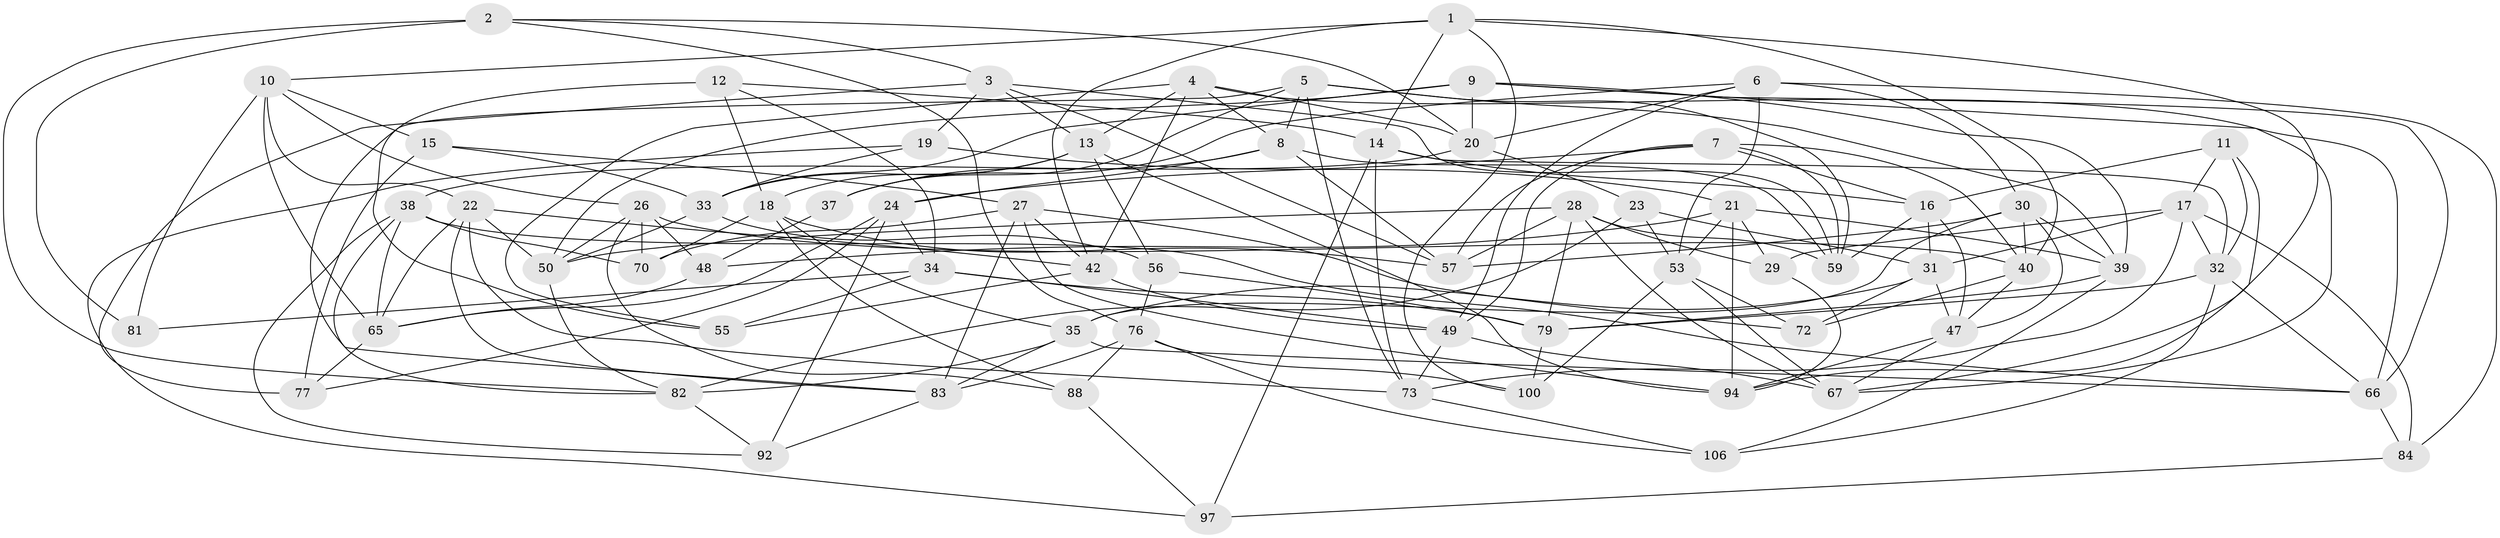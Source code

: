 // original degree distribution, {4: 1.0}
// Generated by graph-tools (version 1.1) at 2025/42/03/06/25 10:42:22]
// undirected, 67 vertices, 180 edges
graph export_dot {
graph [start="1"]
  node [color=gray90,style=filled];
  1 [super="+71"];
  2 [super="+43"];
  3 [super="+90"];
  4 [super="+52"];
  5 [super="+51"];
  6 [super="+60"];
  7 [super="+46"];
  8 [super="+87"];
  9 [super="+74"];
  10 [super="+36"];
  11;
  12;
  13 [super="+75"];
  14 [super="+104"];
  15;
  16 [super="+63"];
  17 [super="+44"];
  18 [super="+85"];
  19;
  20 [super="+45"];
  21 [super="+95"];
  22 [super="+25"];
  23;
  24 [super="+41"];
  26 [super="+102"];
  27 [super="+58"];
  28 [super="+64"];
  29;
  30 [super="+105"];
  31 [super="+61"];
  32 [super="+86"];
  33 [super="+69"];
  34 [super="+101"];
  35 [super="+111"];
  37;
  38 [super="+98"];
  39 [super="+113"];
  40 [super="+109"];
  42 [super="+108"];
  47 [super="+107"];
  48;
  49 [super="+54"];
  50 [super="+91"];
  53 [super="+68"];
  55;
  56;
  57 [super="+62"];
  59 [super="+89"];
  65 [super="+93"];
  66 [super="+78"];
  67 [super="+99"];
  70;
  72;
  73 [super="+112"];
  76 [super="+80"];
  77;
  79 [super="+103"];
  81;
  82 [super="+114"];
  83 [super="+110"];
  84;
  88;
  92;
  94 [super="+96"];
  97;
  100;
  106;
  1 -- 94;
  1 -- 40;
  1 -- 10;
  1 -- 42;
  1 -- 100;
  1 -- 14;
  2 -- 81 [weight=2];
  2 -- 3;
  2 -- 76;
  2 -- 82;
  2 -- 20;
  3 -- 19;
  3 -- 77;
  3 -- 13;
  3 -- 57;
  3 -- 59;
  4 -- 55;
  4 -- 20;
  4 -- 8;
  4 -- 42;
  4 -- 66;
  4 -- 13;
  5 -- 37;
  5 -- 39;
  5 -- 59;
  5 -- 83;
  5 -- 73;
  5 -- 8;
  6 -- 20;
  6 -- 84;
  6 -- 30;
  6 -- 53;
  6 -- 37;
  6 -- 49;
  7 -- 57;
  7 -- 24;
  7 -- 49;
  7 -- 40;
  7 -- 59;
  7 -- 16;
  8 -- 37;
  8 -- 57;
  8 -- 24;
  8 -- 59;
  9 -- 50;
  9 -- 66;
  9 -- 67;
  9 -- 33;
  9 -- 20;
  9 -- 39;
  10 -- 65;
  10 -- 81;
  10 -- 15;
  10 -- 26;
  10 -- 22;
  11 -- 32;
  11 -- 67;
  11 -- 17;
  11 -- 16;
  12 -- 14;
  12 -- 55;
  12 -- 34;
  12 -- 18;
  13 -- 18;
  13 -- 33;
  13 -- 56;
  13 -- 94;
  14 -- 97;
  14 -- 32;
  14 -- 73;
  14 -- 16;
  15 -- 77;
  15 -- 27;
  15 -- 33;
  16 -- 31;
  16 -- 47;
  16 -- 59;
  17 -- 73;
  17 -- 84;
  17 -- 29;
  17 -- 31;
  17 -- 32;
  18 -- 70;
  18 -- 35;
  18 -- 88;
  18 -- 57;
  19 -- 21;
  19 -- 97;
  19 -- 33;
  20 -- 23;
  20 -- 38;
  21 -- 48;
  21 -- 53;
  21 -- 29;
  21 -- 94;
  21 -- 39;
  22 -- 73;
  22 -- 50;
  22 -- 65;
  22 -- 42;
  22 -- 83;
  23 -- 82;
  23 -- 31;
  23 -- 53;
  24 -- 77;
  24 -- 65;
  24 -- 34;
  24 -- 92;
  26 -- 40;
  26 -- 70;
  26 -- 88;
  26 -- 48;
  26 -- 50;
  27 -- 83;
  27 -- 72;
  27 -- 70;
  27 -- 42;
  27 -- 94;
  28 -- 29;
  28 -- 59;
  28 -- 57;
  28 -- 50;
  28 -- 79;
  28 -- 67;
  29 -- 94;
  30 -- 40;
  30 -- 35;
  30 -- 57;
  30 -- 47;
  30 -- 39;
  31 -- 72;
  31 -- 35;
  31 -- 47;
  32 -- 106;
  32 -- 66;
  32 -- 79;
  33 -- 50;
  33 -- 56;
  34 -- 81;
  34 -- 55;
  34 -- 49;
  34 -- 79;
  35 -- 66;
  35 -- 83;
  35 -- 82;
  37 -- 48;
  38 -- 66;
  38 -- 82;
  38 -- 92;
  38 -- 65;
  38 -- 70;
  39 -- 106;
  39 -- 79;
  40 -- 72;
  40 -- 47;
  42 -- 55;
  42 -- 49;
  47 -- 67;
  47 -- 94;
  48 -- 65;
  49 -- 73;
  49 -- 67;
  50 -- 82;
  53 -- 100;
  53 -- 72;
  53 -- 67;
  56 -- 76;
  56 -- 79;
  65 -- 77;
  66 -- 84;
  73 -- 106;
  76 -- 83;
  76 -- 88;
  76 -- 100;
  76 -- 106;
  79 -- 100;
  82 -- 92;
  83 -- 92;
  84 -- 97;
  88 -- 97;
}
